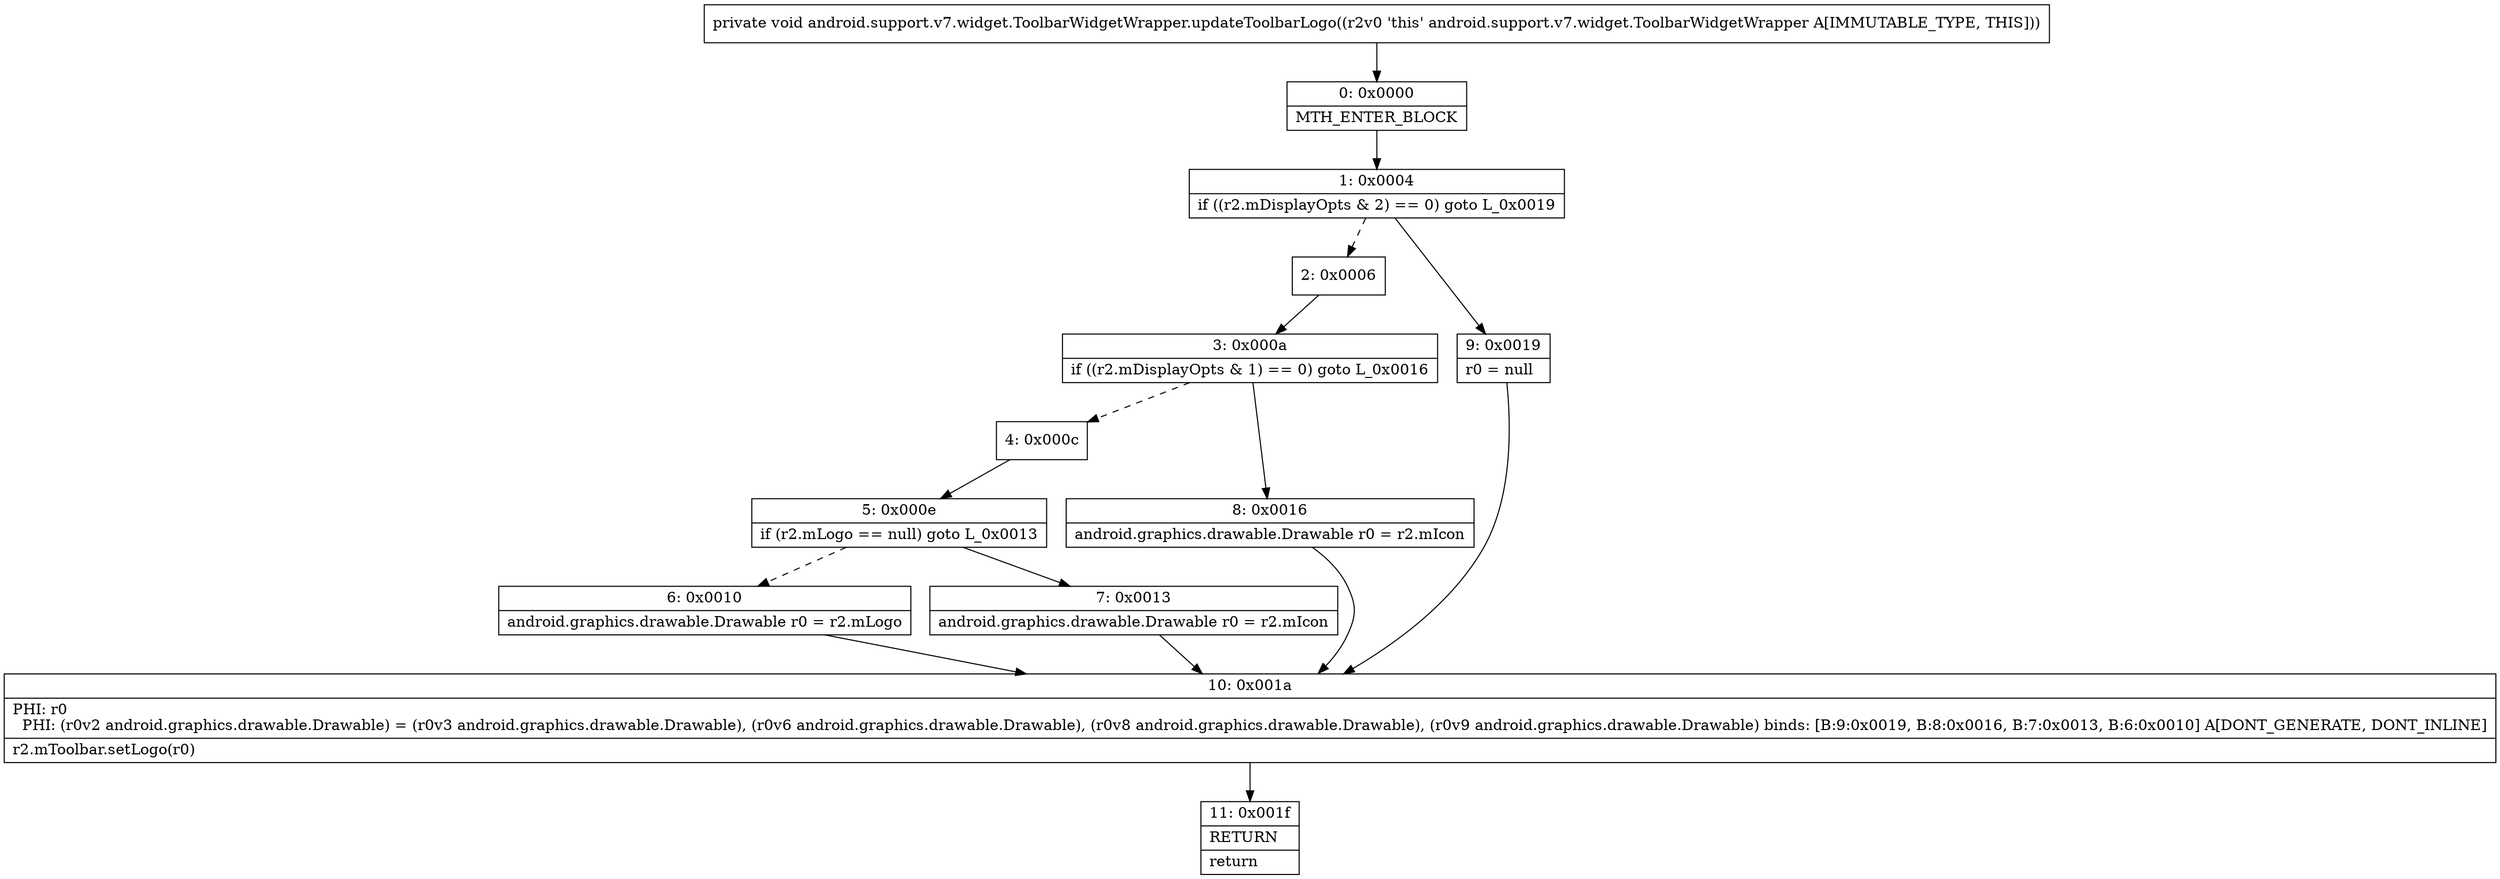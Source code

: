 digraph "CFG forandroid.support.v7.widget.ToolbarWidgetWrapper.updateToolbarLogo()V" {
Node_0 [shape=record,label="{0\:\ 0x0000|MTH_ENTER_BLOCK\l}"];
Node_1 [shape=record,label="{1\:\ 0x0004|if ((r2.mDisplayOpts & 2) == 0) goto L_0x0019\l}"];
Node_2 [shape=record,label="{2\:\ 0x0006}"];
Node_3 [shape=record,label="{3\:\ 0x000a|if ((r2.mDisplayOpts & 1) == 0) goto L_0x0016\l}"];
Node_4 [shape=record,label="{4\:\ 0x000c}"];
Node_5 [shape=record,label="{5\:\ 0x000e|if (r2.mLogo == null) goto L_0x0013\l}"];
Node_6 [shape=record,label="{6\:\ 0x0010|android.graphics.drawable.Drawable r0 = r2.mLogo\l}"];
Node_7 [shape=record,label="{7\:\ 0x0013|android.graphics.drawable.Drawable r0 = r2.mIcon\l}"];
Node_8 [shape=record,label="{8\:\ 0x0016|android.graphics.drawable.Drawable r0 = r2.mIcon\l}"];
Node_9 [shape=record,label="{9\:\ 0x0019|r0 = null\l}"];
Node_10 [shape=record,label="{10\:\ 0x001a|PHI: r0 \l  PHI: (r0v2 android.graphics.drawable.Drawable) = (r0v3 android.graphics.drawable.Drawable), (r0v6 android.graphics.drawable.Drawable), (r0v8 android.graphics.drawable.Drawable), (r0v9 android.graphics.drawable.Drawable) binds: [B:9:0x0019, B:8:0x0016, B:7:0x0013, B:6:0x0010] A[DONT_GENERATE, DONT_INLINE]\l|r2.mToolbar.setLogo(r0)\l}"];
Node_11 [shape=record,label="{11\:\ 0x001f|RETURN\l|return\l}"];
MethodNode[shape=record,label="{private void android.support.v7.widget.ToolbarWidgetWrapper.updateToolbarLogo((r2v0 'this' android.support.v7.widget.ToolbarWidgetWrapper A[IMMUTABLE_TYPE, THIS])) }"];
MethodNode -> Node_0;
Node_0 -> Node_1;
Node_1 -> Node_2[style=dashed];
Node_1 -> Node_9;
Node_2 -> Node_3;
Node_3 -> Node_4[style=dashed];
Node_3 -> Node_8;
Node_4 -> Node_5;
Node_5 -> Node_6[style=dashed];
Node_5 -> Node_7;
Node_6 -> Node_10;
Node_7 -> Node_10;
Node_8 -> Node_10;
Node_9 -> Node_10;
Node_10 -> Node_11;
}


